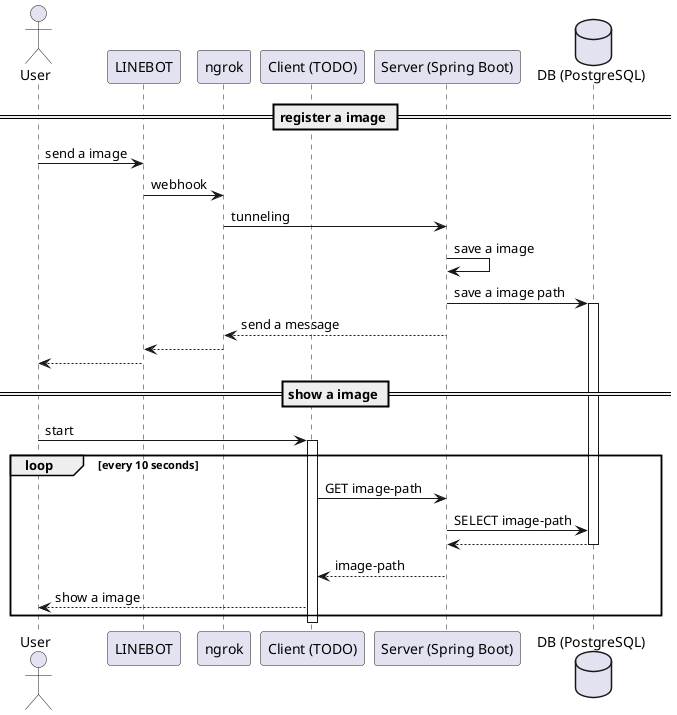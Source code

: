 @startuml photo-shower

actor User
participant LINEBOT
participant ngrok
participant "Client (TODO)" as Client
participant "Server (Spring Boot)" as Server
database "DB (PostgreSQL)" as DB

== register a image ==

User -> LINEBOT: send a image
LINEBOT -> ngrok: webhook
ngrok -> Server: tunneling
Server -> Server: save a image
Server -> DB: save a image path
activate DB
Server --> ngrok: send a message
ngrok --> LINEBOT
LINEBOT --> User

== show a image ==

User -> Client: start
activate Client
loop every 10 seconds
Client -> Server: GET image-path
Server -> DB: SELECT image-path
DB --> Server
deactivate DB
Server --> Client: image-path
Client --> User: show a image
end
deactivate Client

@enduml